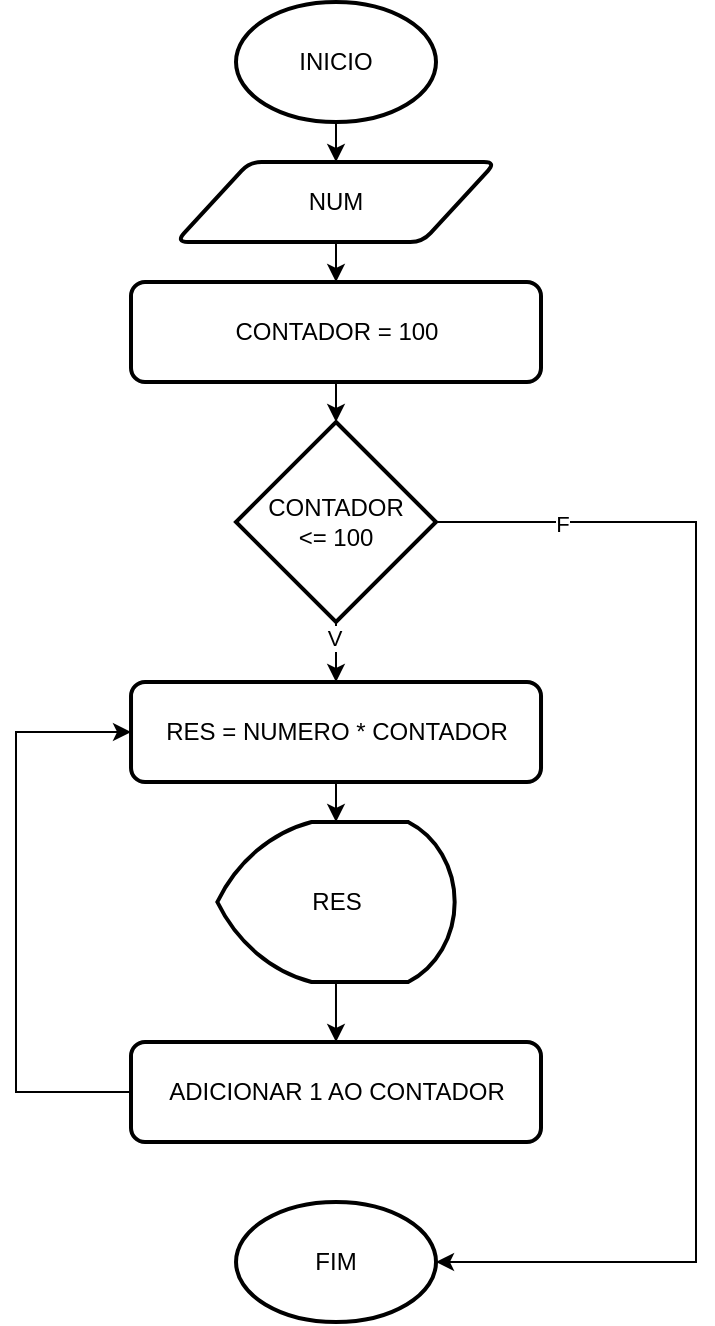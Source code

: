 <mxfile version="25.0.3" pages="3">
  <diagram name="1-100" id="vIuGvOJf50xkWK8vlyRM">
    <mxGraphModel dx="880" dy="434" grid="1" gridSize="10" guides="1" tooltips="1" connect="1" arrows="1" fold="1" page="1" pageScale="1" pageWidth="827" pageHeight="1169" math="0" shadow="0">
      <root>
        <mxCell id="0" />
        <mxCell id="1" parent="0" />
        <mxCell id="6ZHHMiEnEk9a4sFrNEVZ-20" style="edgeStyle=orthogonalEdgeStyle;rounded=0;orthogonalLoop=1;jettySize=auto;html=1;exitX=0.5;exitY=1;exitDx=0;exitDy=0;exitPerimeter=0;entryX=0.5;entryY=0;entryDx=0;entryDy=0;" edge="1" parent="1" source="6ZHHMiEnEk9a4sFrNEVZ-1" target="6ZHHMiEnEk9a4sFrNEVZ-3">
          <mxGeometry relative="1" as="geometry" />
        </mxCell>
        <mxCell id="6ZHHMiEnEk9a4sFrNEVZ-1" value="&lt;font style=&quot;vertical-align: inherit;&quot;&gt;&lt;font style=&quot;vertical-align: inherit;&quot;&gt;INICIO&lt;/font&gt;&lt;/font&gt;" style="strokeWidth=2;html=1;shape=mxgraph.flowchart.start_1;whiteSpace=wrap;" vertex="1" parent="1">
          <mxGeometry x="380" y="30" width="100" height="60" as="geometry" />
        </mxCell>
        <mxCell id="6ZHHMiEnEk9a4sFrNEVZ-2" value="&lt;font style=&quot;vertical-align: inherit;&quot;&gt;&lt;font style=&quot;vertical-align: inherit;&quot;&gt;FIM&lt;/font&gt;&lt;/font&gt;" style="strokeWidth=2;html=1;shape=mxgraph.flowchart.start_1;whiteSpace=wrap;" vertex="1" parent="1">
          <mxGeometry x="380.01" y="630" width="100" height="60" as="geometry" />
        </mxCell>
        <mxCell id="6ZHHMiEnEk9a4sFrNEVZ-21" style="edgeStyle=orthogonalEdgeStyle;rounded=0;orthogonalLoop=1;jettySize=auto;html=1;exitX=0.5;exitY=1;exitDx=0;exitDy=0;entryX=0.5;entryY=0;entryDx=0;entryDy=0;" edge="1" parent="1" source="6ZHHMiEnEk9a4sFrNEVZ-3" target="6ZHHMiEnEk9a4sFrNEVZ-4">
          <mxGeometry relative="1" as="geometry" />
        </mxCell>
        <mxCell id="6ZHHMiEnEk9a4sFrNEVZ-3" value="&lt;font style=&quot;vertical-align: inherit;&quot;&gt;&lt;font style=&quot;vertical-align: inherit;&quot;&gt;NUM&lt;/font&gt;&lt;/font&gt;" style="shape=parallelogram;html=1;strokeWidth=2;perimeter=parallelogramPerimeter;whiteSpace=wrap;rounded=1;arcSize=12;size=0.23;" vertex="1" parent="1">
          <mxGeometry x="350" y="110" width="160" height="40" as="geometry" />
        </mxCell>
        <mxCell id="6ZHHMiEnEk9a4sFrNEVZ-22" style="edgeStyle=orthogonalEdgeStyle;rounded=0;orthogonalLoop=1;jettySize=auto;html=1;exitX=0.5;exitY=1;exitDx=0;exitDy=0;" edge="1" parent="1" source="6ZHHMiEnEk9a4sFrNEVZ-4" target="6ZHHMiEnEk9a4sFrNEVZ-5">
          <mxGeometry relative="1" as="geometry" />
        </mxCell>
        <mxCell id="6ZHHMiEnEk9a4sFrNEVZ-4" value="&lt;font style=&quot;vertical-align: inherit;&quot;&gt;&lt;font style=&quot;vertical-align: inherit;&quot;&gt;CONTADOR = 100&lt;/font&gt;&lt;/font&gt;" style="rounded=1;whiteSpace=wrap;html=1;absoluteArcSize=1;arcSize=14;strokeWidth=2;" vertex="1" parent="1">
          <mxGeometry x="327.5" y="170" width="205" height="50" as="geometry" />
        </mxCell>
        <mxCell id="6ZHHMiEnEk9a4sFrNEVZ-16" style="edgeStyle=orthogonalEdgeStyle;rounded=0;orthogonalLoop=1;jettySize=auto;html=1;exitX=0.5;exitY=1;exitDx=0;exitDy=0;exitPerimeter=0;entryX=0.5;entryY=0;entryDx=0;entryDy=0;" edge="1" parent="1" source="6ZHHMiEnEk9a4sFrNEVZ-5" target="6ZHHMiEnEk9a4sFrNEVZ-8">
          <mxGeometry relative="1" as="geometry" />
        </mxCell>
        <mxCell id="6ZHHMiEnEk9a4sFrNEVZ-17" value="&lt;font style=&quot;vertical-align: inherit;&quot;&gt;&lt;font style=&quot;vertical-align: inherit;&quot;&gt;V&lt;/font&gt;&lt;/font&gt;" style="edgeLabel;html=1;align=center;verticalAlign=middle;resizable=0;points=[];" vertex="1" connectable="0" parent="6ZHHMiEnEk9a4sFrNEVZ-16">
          <mxGeometry x="-0.5" y="-1" relative="1" as="geometry">
            <mxPoint as="offset" />
          </mxGeometry>
        </mxCell>
        <mxCell id="6ZHHMiEnEk9a4sFrNEVZ-5" value="&lt;font style=&quot;vertical-align: inherit;&quot;&gt;&lt;font style=&quot;vertical-align: inherit;&quot;&gt;&lt;font style=&quot;vertical-align: inherit;&quot;&gt;&lt;font style=&quot;vertical-align: inherit;&quot;&gt;&lt;font style=&quot;vertical-align: inherit;&quot;&gt;&lt;font style=&quot;vertical-align: inherit;&quot;&gt;CONTADOR&lt;/font&gt;&lt;/font&gt;&lt;/font&gt;&lt;/font&gt;&lt;/font&gt;&lt;/font&gt;&lt;div&gt;&lt;font style=&quot;vertical-align: inherit;&quot;&gt;&lt;font style=&quot;vertical-align: inherit;&quot;&gt;&lt;font style=&quot;vertical-align: inherit;&quot;&gt;&lt;font style=&quot;vertical-align: inherit;&quot;&gt;&amp;lt;= 100&lt;/font&gt;&lt;/font&gt;&lt;/font&gt;&lt;/font&gt;&lt;/div&gt;" style="strokeWidth=2;html=1;shape=mxgraph.flowchart.decision;whiteSpace=wrap;" vertex="1" parent="1">
          <mxGeometry x="380" y="240" width="100" height="100" as="geometry" />
        </mxCell>
        <mxCell id="6ZHHMiEnEk9a4sFrNEVZ-6" style="edgeStyle=orthogonalEdgeStyle;rounded=0;orthogonalLoop=1;jettySize=auto;html=1;exitX=1;exitY=0.5;exitDx=0;exitDy=0;exitPerimeter=0;entryX=1;entryY=0.5;entryDx=0;entryDy=0;entryPerimeter=0;" edge="1" parent="1" source="6ZHHMiEnEk9a4sFrNEVZ-5" target="6ZHHMiEnEk9a4sFrNEVZ-2">
          <mxGeometry relative="1" as="geometry">
            <Array as="points">
              <mxPoint x="610" y="290" />
              <mxPoint x="610" y="660" />
            </Array>
          </mxGeometry>
        </mxCell>
        <mxCell id="6ZHHMiEnEk9a4sFrNEVZ-7" value="&lt;font style=&quot;vertical-align: inherit;&quot;&gt;&lt;font style=&quot;vertical-align: inherit;&quot;&gt;F&lt;/font&gt;&lt;/font&gt;" style="edgeLabel;html=1;align=center;verticalAlign=middle;resizable=0;points=[];" vertex="1" connectable="0" parent="6ZHHMiEnEk9a4sFrNEVZ-6">
          <mxGeometry x="-0.8" y="-1" relative="1" as="geometry">
            <mxPoint as="offset" />
          </mxGeometry>
        </mxCell>
        <mxCell id="6ZHHMiEnEk9a4sFrNEVZ-8" value="&lt;font style=&quot;vertical-align: inherit;&quot;&gt;&lt;font style=&quot;vertical-align: inherit;&quot;&gt;&lt;font style=&quot;vertical-align: inherit;&quot;&gt;&lt;font style=&quot;vertical-align: inherit;&quot;&gt;RES = NUMERO * CONTADOR&lt;/font&gt;&lt;/font&gt;&lt;/font&gt;&lt;/font&gt;" style="rounded=1;whiteSpace=wrap;html=1;absoluteArcSize=1;arcSize=14;strokeWidth=2;" vertex="1" parent="1">
          <mxGeometry x="327.51" y="370" width="205" height="50" as="geometry" />
        </mxCell>
        <mxCell id="6ZHHMiEnEk9a4sFrNEVZ-19" style="edgeStyle=orthogonalEdgeStyle;rounded=0;orthogonalLoop=1;jettySize=auto;html=1;exitX=0.5;exitY=1;exitDx=0;exitDy=0;exitPerimeter=0;entryX=0.5;entryY=0;entryDx=0;entryDy=0;" edge="1" parent="1" source="6ZHHMiEnEk9a4sFrNEVZ-9" target="6ZHHMiEnEk9a4sFrNEVZ-13">
          <mxGeometry relative="1" as="geometry" />
        </mxCell>
        <mxCell id="6ZHHMiEnEk9a4sFrNEVZ-9" value="&lt;font style=&quot;vertical-align: inherit;&quot;&gt;&lt;font style=&quot;vertical-align: inherit;&quot;&gt;RES&lt;/font&gt;&lt;/font&gt;" style="strokeWidth=2;html=1;shape=mxgraph.flowchart.display;whiteSpace=wrap;" vertex="1" parent="1">
          <mxGeometry x="370.66" y="440" width="118.67" height="80" as="geometry" />
        </mxCell>
        <mxCell id="6ZHHMiEnEk9a4sFrNEVZ-14" style="edgeStyle=orthogonalEdgeStyle;rounded=0;orthogonalLoop=1;jettySize=auto;html=1;exitX=0;exitY=0.5;exitDx=0;exitDy=0;entryX=0;entryY=0.5;entryDx=0;entryDy=0;" edge="1" parent="1" source="6ZHHMiEnEk9a4sFrNEVZ-13" target="6ZHHMiEnEk9a4sFrNEVZ-8">
          <mxGeometry relative="1" as="geometry">
            <Array as="points">
              <mxPoint x="270" y="575" />
              <mxPoint x="270" y="395" />
            </Array>
          </mxGeometry>
        </mxCell>
        <mxCell id="6ZHHMiEnEk9a4sFrNEVZ-13" value="&lt;font style=&quot;vertical-align: inherit;&quot;&gt;&lt;font style=&quot;vertical-align: inherit;&quot;&gt;ADICIONAR 1 AO CONTADOR&lt;/font&gt;&lt;/font&gt;" style="rounded=1;whiteSpace=wrap;html=1;absoluteArcSize=1;arcSize=14;strokeWidth=2;" vertex="1" parent="1">
          <mxGeometry x="327.5" y="550" width="205" height="50" as="geometry" />
        </mxCell>
        <mxCell id="6ZHHMiEnEk9a4sFrNEVZ-18" style="edgeStyle=orthogonalEdgeStyle;rounded=0;orthogonalLoop=1;jettySize=auto;html=1;exitX=0.5;exitY=1;exitDx=0;exitDy=0;entryX=0.5;entryY=0;entryDx=0;entryDy=0;entryPerimeter=0;" edge="1" parent="1" source="6ZHHMiEnEk9a4sFrNEVZ-8" target="6ZHHMiEnEk9a4sFrNEVZ-9">
          <mxGeometry relative="1" as="geometry" />
        </mxCell>
      </root>
    </mxGraphModel>
  </diagram>
  <diagram id="1KHWnRXE8ElReZ8HTYvy" name="100-1">
    <mxGraphModel dx="880" dy="434" grid="1" gridSize="10" guides="1" tooltips="1" connect="1" arrows="1" fold="1" page="1" pageScale="1" pageWidth="827" pageHeight="1169" math="0" shadow="0">
      <root>
        <mxCell id="0" />
        <mxCell id="1" parent="0" />
        <mxCell id="fywd8Z4WsXn7qn1K1Gyx-1" style="edgeStyle=orthogonalEdgeStyle;rounded=0;orthogonalLoop=1;jettySize=auto;html=1;exitX=0.5;exitY=1;exitDx=0;exitDy=0;exitPerimeter=0;entryX=0.5;entryY=0;entryDx=0;entryDy=0;" edge="1" parent="1" source="fywd8Z4WsXn7qn1K1Gyx-2" target="fywd8Z4WsXn7qn1K1Gyx-5">
          <mxGeometry relative="1" as="geometry" />
        </mxCell>
        <mxCell id="fywd8Z4WsXn7qn1K1Gyx-2" value="&lt;font style=&quot;vertical-align: inherit;&quot;&gt;&lt;font style=&quot;vertical-align: inherit;&quot;&gt;INICIO&lt;/font&gt;&lt;/font&gt;" style="strokeWidth=2;html=1;shape=mxgraph.flowchart.start_1;whiteSpace=wrap;" vertex="1" parent="1">
          <mxGeometry x="380" y="30" width="100" height="60" as="geometry" />
        </mxCell>
        <mxCell id="fywd8Z4WsXn7qn1K1Gyx-3" value="&lt;font style=&quot;vertical-align: inherit;&quot;&gt;&lt;font style=&quot;vertical-align: inherit;&quot;&gt;FIM&lt;/font&gt;&lt;/font&gt;" style="strokeWidth=2;html=1;shape=mxgraph.flowchart.start_1;whiteSpace=wrap;" vertex="1" parent="1">
          <mxGeometry x="380.01" y="630" width="100" height="60" as="geometry" />
        </mxCell>
        <mxCell id="fywd8Z4WsXn7qn1K1Gyx-4" style="edgeStyle=orthogonalEdgeStyle;rounded=0;orthogonalLoop=1;jettySize=auto;html=1;exitX=0.5;exitY=1;exitDx=0;exitDy=0;entryX=0.5;entryY=0;entryDx=0;entryDy=0;" edge="1" parent="1" source="fywd8Z4WsXn7qn1K1Gyx-5" target="fywd8Z4WsXn7qn1K1Gyx-7">
          <mxGeometry relative="1" as="geometry" />
        </mxCell>
        <mxCell id="fywd8Z4WsXn7qn1K1Gyx-5" value="&lt;font style=&quot;vertical-align: inherit;&quot;&gt;&lt;font style=&quot;vertical-align: inherit;&quot;&gt;NUM&lt;/font&gt;&lt;/font&gt;" style="shape=parallelogram;html=1;strokeWidth=2;perimeter=parallelogramPerimeter;whiteSpace=wrap;rounded=1;arcSize=12;size=0.23;" vertex="1" parent="1">
          <mxGeometry x="350" y="110" width="160" height="40" as="geometry" />
        </mxCell>
        <mxCell id="fywd8Z4WsXn7qn1K1Gyx-6" style="edgeStyle=orthogonalEdgeStyle;rounded=0;orthogonalLoop=1;jettySize=auto;html=1;exitX=0.5;exitY=1;exitDx=0;exitDy=0;" edge="1" parent="1" source="fywd8Z4WsXn7qn1K1Gyx-7" target="fywd8Z4WsXn7qn1K1Gyx-10">
          <mxGeometry relative="1" as="geometry" />
        </mxCell>
        <mxCell id="fywd8Z4WsXn7qn1K1Gyx-7" value="&lt;font style=&quot;vertical-align: inherit;&quot;&gt;&lt;font style=&quot;vertical-align: inherit;&quot;&gt;CONTADOR = 1&lt;/font&gt;&lt;/font&gt;" style="rounded=1;whiteSpace=wrap;html=1;absoluteArcSize=1;arcSize=14;strokeWidth=2;" vertex="1" parent="1">
          <mxGeometry x="327.5" y="170" width="205" height="50" as="geometry" />
        </mxCell>
        <mxCell id="fywd8Z4WsXn7qn1K1Gyx-8" style="edgeStyle=orthogonalEdgeStyle;rounded=0;orthogonalLoop=1;jettySize=auto;html=1;exitX=0.5;exitY=1;exitDx=0;exitDy=0;exitPerimeter=0;entryX=0.5;entryY=0;entryDx=0;entryDy=0;" edge="1" parent="1" source="fywd8Z4WsXn7qn1K1Gyx-10" target="fywd8Z4WsXn7qn1K1Gyx-13">
          <mxGeometry relative="1" as="geometry" />
        </mxCell>
        <mxCell id="fywd8Z4WsXn7qn1K1Gyx-9" value="&lt;font style=&quot;vertical-align: inherit;&quot;&gt;&lt;font style=&quot;vertical-align: inherit;&quot;&gt;V&lt;/font&gt;&lt;/font&gt;" style="edgeLabel;html=1;align=center;verticalAlign=middle;resizable=0;points=[];" vertex="1" connectable="0" parent="fywd8Z4WsXn7qn1K1Gyx-8">
          <mxGeometry x="-0.5" y="-1" relative="1" as="geometry">
            <mxPoint as="offset" />
          </mxGeometry>
        </mxCell>
        <mxCell id="fywd8Z4WsXn7qn1K1Gyx-10" value="&lt;font style=&quot;vertical-align: inherit;&quot;&gt;&lt;font style=&quot;vertical-align: inherit;&quot;&gt;&lt;font style=&quot;vertical-align: inherit;&quot;&gt;&lt;font style=&quot;vertical-align: inherit;&quot;&gt;&lt;font style=&quot;vertical-align: inherit;&quot;&gt;&lt;font style=&quot;vertical-align: inherit;&quot;&gt;CONTADOR&lt;/font&gt;&lt;/font&gt;&lt;/font&gt;&lt;/font&gt;&lt;/font&gt;&lt;/font&gt;&lt;div&gt;&lt;font style=&quot;vertical-align: inherit;&quot;&gt;&lt;font style=&quot;vertical-align: inherit;&quot;&gt;&lt;font style=&quot;vertical-align: inherit;&quot;&gt;&lt;font style=&quot;vertical-align: inherit;&quot;&gt;&amp;gt;= 1&lt;/font&gt;&lt;/font&gt;&lt;/font&gt;&lt;/font&gt;&lt;/div&gt;" style="strokeWidth=2;html=1;shape=mxgraph.flowchart.decision;whiteSpace=wrap;" vertex="1" parent="1">
          <mxGeometry x="380" y="240" width="100" height="100" as="geometry" />
        </mxCell>
        <mxCell id="fywd8Z4WsXn7qn1K1Gyx-11" style="edgeStyle=orthogonalEdgeStyle;rounded=0;orthogonalLoop=1;jettySize=auto;html=1;exitX=1;exitY=0.5;exitDx=0;exitDy=0;exitPerimeter=0;entryX=1;entryY=0.5;entryDx=0;entryDy=0;entryPerimeter=0;" edge="1" parent="1" source="fywd8Z4WsXn7qn1K1Gyx-10" target="fywd8Z4WsXn7qn1K1Gyx-3">
          <mxGeometry relative="1" as="geometry">
            <Array as="points">
              <mxPoint x="610" y="290" />
              <mxPoint x="610" y="660" />
            </Array>
          </mxGeometry>
        </mxCell>
        <mxCell id="fywd8Z4WsXn7qn1K1Gyx-12" value="&lt;font style=&quot;vertical-align: inherit;&quot;&gt;&lt;font style=&quot;vertical-align: inherit;&quot;&gt;F&lt;/font&gt;&lt;/font&gt;" style="edgeLabel;html=1;align=center;verticalAlign=middle;resizable=0;points=[];" vertex="1" connectable="0" parent="fywd8Z4WsXn7qn1K1Gyx-11">
          <mxGeometry x="-0.8" y="-1" relative="1" as="geometry">
            <mxPoint as="offset" />
          </mxGeometry>
        </mxCell>
        <mxCell id="fywd8Z4WsXn7qn1K1Gyx-13" value="&lt;font style=&quot;vertical-align: inherit;&quot;&gt;&lt;font style=&quot;vertical-align: inherit;&quot;&gt;&lt;font style=&quot;vertical-align: inherit;&quot;&gt;&lt;font style=&quot;vertical-align: inherit;&quot;&gt;RES = NUMERO * CONTADOR&lt;/font&gt;&lt;/font&gt;&lt;/font&gt;&lt;/font&gt;" style="rounded=1;whiteSpace=wrap;html=1;absoluteArcSize=1;arcSize=14;strokeWidth=2;" vertex="1" parent="1">
          <mxGeometry x="327.51" y="370" width="205" height="50" as="geometry" />
        </mxCell>
        <mxCell id="fywd8Z4WsXn7qn1K1Gyx-14" style="edgeStyle=orthogonalEdgeStyle;rounded=0;orthogonalLoop=1;jettySize=auto;html=1;exitX=0.5;exitY=1;exitDx=0;exitDy=0;exitPerimeter=0;entryX=0.5;entryY=0;entryDx=0;entryDy=0;" edge="1" parent="1" source="fywd8Z4WsXn7qn1K1Gyx-15" target="fywd8Z4WsXn7qn1K1Gyx-17">
          <mxGeometry relative="1" as="geometry" />
        </mxCell>
        <mxCell id="fywd8Z4WsXn7qn1K1Gyx-15" value="&lt;font style=&quot;vertical-align: inherit;&quot;&gt;&lt;font style=&quot;vertical-align: inherit;&quot;&gt;RES&lt;/font&gt;&lt;/font&gt;" style="strokeWidth=2;html=1;shape=mxgraph.flowchart.display;whiteSpace=wrap;" vertex="1" parent="1">
          <mxGeometry x="370.66" y="440" width="118.67" height="80" as="geometry" />
        </mxCell>
        <mxCell id="fywd8Z4WsXn7qn1K1Gyx-16" style="edgeStyle=orthogonalEdgeStyle;rounded=0;orthogonalLoop=1;jettySize=auto;html=1;exitX=0;exitY=0.5;exitDx=0;exitDy=0;entryX=0;entryY=0.5;entryDx=0;entryDy=0;" edge="1" parent="1" source="fywd8Z4WsXn7qn1K1Gyx-17" target="fywd8Z4WsXn7qn1K1Gyx-13">
          <mxGeometry relative="1" as="geometry">
            <Array as="points">
              <mxPoint x="270" y="575" />
              <mxPoint x="270" y="395" />
            </Array>
          </mxGeometry>
        </mxCell>
        <mxCell id="fywd8Z4WsXn7qn1K1Gyx-17" value="&lt;font style=&quot;vertical-align: inherit;&quot;&gt;&lt;font style=&quot;vertical-align: inherit;&quot;&gt;SUBTRAIR 1 DO CONTADOR&lt;/font&gt;&lt;/font&gt;" style="rounded=1;whiteSpace=wrap;html=1;absoluteArcSize=1;arcSize=14;strokeWidth=2;" vertex="1" parent="1">
          <mxGeometry x="327.5" y="550" width="205" height="50" as="geometry" />
        </mxCell>
        <mxCell id="fywd8Z4WsXn7qn1K1Gyx-18" style="edgeStyle=orthogonalEdgeStyle;rounded=0;orthogonalLoop=1;jettySize=auto;html=1;exitX=0.5;exitY=1;exitDx=0;exitDy=0;entryX=0.5;entryY=0;entryDx=0;entryDy=0;entryPerimeter=0;" edge="1" parent="1" source="fywd8Z4WsXn7qn1K1Gyx-13" target="fywd8Z4WsXn7qn1K1Gyx-15">
          <mxGeometry relative="1" as="geometry" />
        </mxCell>
      </root>
    </mxGraphModel>
  </diagram>
  <diagram id="NtjZgbdpNeAHeNPHUl37" name="1-100*2">
    <mxGraphModel dx="880" dy="434" grid="1" gridSize="10" guides="1" tooltips="1" connect="1" arrows="1" fold="1" page="1" pageScale="1" pageWidth="827" pageHeight="1169" math="0" shadow="0">
      <root>
        <mxCell id="0" />
        <mxCell id="1" parent="0" />
        <mxCell id="H9jZ6Bg5CpA6S6Y_sAjE-1" style="edgeStyle=orthogonalEdgeStyle;rounded=0;orthogonalLoop=1;jettySize=auto;html=1;exitX=0.5;exitY=1;exitDx=0;exitDy=0;exitPerimeter=0;entryX=0.5;entryY=0;entryDx=0;entryDy=0;" edge="1" parent="1" source="H9jZ6Bg5CpA6S6Y_sAjE-2" target="H9jZ6Bg5CpA6S6Y_sAjE-5">
          <mxGeometry relative="1" as="geometry" />
        </mxCell>
        <mxCell id="H9jZ6Bg5CpA6S6Y_sAjE-2" value="&lt;font style=&quot;vertical-align: inherit;&quot;&gt;&lt;font style=&quot;vertical-align: inherit;&quot;&gt;INICIO&lt;/font&gt;&lt;/font&gt;" style="strokeWidth=2;html=1;shape=mxgraph.flowchart.start_1;whiteSpace=wrap;" vertex="1" parent="1">
          <mxGeometry x="380" y="30" width="100" height="60" as="geometry" />
        </mxCell>
        <mxCell id="H9jZ6Bg5CpA6S6Y_sAjE-3" value="&lt;font style=&quot;vertical-align: inherit;&quot;&gt;&lt;font style=&quot;vertical-align: inherit;&quot;&gt;FIM&lt;/font&gt;&lt;/font&gt;" style="strokeWidth=2;html=1;shape=mxgraph.flowchart.start_1;whiteSpace=wrap;" vertex="1" parent="1">
          <mxGeometry x="380.01" y="630" width="100" height="60" as="geometry" />
        </mxCell>
        <mxCell id="H9jZ6Bg5CpA6S6Y_sAjE-4" style="edgeStyle=orthogonalEdgeStyle;rounded=0;orthogonalLoop=1;jettySize=auto;html=1;exitX=0.5;exitY=1;exitDx=0;exitDy=0;entryX=0.5;entryY=0;entryDx=0;entryDy=0;" edge="1" parent="1" source="H9jZ6Bg5CpA6S6Y_sAjE-5" target="H9jZ6Bg5CpA6S6Y_sAjE-7">
          <mxGeometry relative="1" as="geometry" />
        </mxCell>
        <mxCell id="H9jZ6Bg5CpA6S6Y_sAjE-5" value="&lt;font style=&quot;vertical-align: inherit;&quot;&gt;&lt;font style=&quot;vertical-align: inherit;&quot;&gt;NUM&lt;/font&gt;&lt;/font&gt;" style="shape=parallelogram;html=1;strokeWidth=2;perimeter=parallelogramPerimeter;whiteSpace=wrap;rounded=1;arcSize=12;size=0.23;" vertex="1" parent="1">
          <mxGeometry x="350" y="110" width="160" height="40" as="geometry" />
        </mxCell>
        <mxCell id="H9jZ6Bg5CpA6S6Y_sAjE-6" style="edgeStyle=orthogonalEdgeStyle;rounded=0;orthogonalLoop=1;jettySize=auto;html=1;exitX=0.5;exitY=1;exitDx=0;exitDy=0;" edge="1" parent="1" source="H9jZ6Bg5CpA6S6Y_sAjE-7" target="H9jZ6Bg5CpA6S6Y_sAjE-10">
          <mxGeometry relative="1" as="geometry" />
        </mxCell>
        <mxCell id="H9jZ6Bg5CpA6S6Y_sAjE-7" value="&lt;font style=&quot;vertical-align: inherit;&quot;&gt;&lt;font style=&quot;vertical-align: inherit;&quot;&gt;CONTADOR = 100&lt;/font&gt;&lt;/font&gt;" style="rounded=1;whiteSpace=wrap;html=1;absoluteArcSize=1;arcSize=14;strokeWidth=2;" vertex="1" parent="1">
          <mxGeometry x="327.5" y="170" width="205" height="50" as="geometry" />
        </mxCell>
        <mxCell id="H9jZ6Bg5CpA6S6Y_sAjE-8" style="edgeStyle=orthogonalEdgeStyle;rounded=0;orthogonalLoop=1;jettySize=auto;html=1;exitX=0.5;exitY=1;exitDx=0;exitDy=0;exitPerimeter=0;entryX=0.5;entryY=0;entryDx=0;entryDy=0;" edge="1" parent="1" source="H9jZ6Bg5CpA6S6Y_sAjE-10" target="H9jZ6Bg5CpA6S6Y_sAjE-13">
          <mxGeometry relative="1" as="geometry" />
        </mxCell>
        <mxCell id="H9jZ6Bg5CpA6S6Y_sAjE-9" value="&lt;font style=&quot;vertical-align: inherit;&quot;&gt;&lt;font style=&quot;vertical-align: inherit;&quot;&gt;V&lt;/font&gt;&lt;/font&gt;" style="edgeLabel;html=1;align=center;verticalAlign=middle;resizable=0;points=[];" vertex="1" connectable="0" parent="H9jZ6Bg5CpA6S6Y_sAjE-8">
          <mxGeometry x="-0.5" y="-1" relative="1" as="geometry">
            <mxPoint as="offset" />
          </mxGeometry>
        </mxCell>
        <mxCell id="H9jZ6Bg5CpA6S6Y_sAjE-10" value="&lt;font style=&quot;vertical-align: inherit;&quot;&gt;&lt;font style=&quot;vertical-align: inherit;&quot;&gt;&lt;font style=&quot;vertical-align: inherit;&quot;&gt;&lt;font style=&quot;vertical-align: inherit;&quot;&gt;&lt;font style=&quot;vertical-align: inherit;&quot;&gt;&lt;font style=&quot;vertical-align: inherit;&quot;&gt;CONTADOR&lt;/font&gt;&lt;/font&gt;&lt;/font&gt;&lt;/font&gt;&lt;/font&gt;&lt;/font&gt;&lt;div&gt;&lt;font style=&quot;vertical-align: inherit;&quot;&gt;&lt;font style=&quot;vertical-align: inherit;&quot;&gt;&lt;font style=&quot;vertical-align: inherit;&quot;&gt;&lt;font style=&quot;vertical-align: inherit;&quot;&gt;&amp;lt;= 100&lt;/font&gt;&lt;/font&gt;&lt;/font&gt;&lt;/font&gt;&lt;/div&gt;" style="strokeWidth=2;html=1;shape=mxgraph.flowchart.decision;whiteSpace=wrap;" vertex="1" parent="1">
          <mxGeometry x="380" y="240" width="100" height="100" as="geometry" />
        </mxCell>
        <mxCell id="H9jZ6Bg5CpA6S6Y_sAjE-11" style="edgeStyle=orthogonalEdgeStyle;rounded=0;orthogonalLoop=1;jettySize=auto;html=1;exitX=1;exitY=0.5;exitDx=0;exitDy=0;exitPerimeter=0;entryX=1;entryY=0.5;entryDx=0;entryDy=0;entryPerimeter=0;" edge="1" parent="1" source="H9jZ6Bg5CpA6S6Y_sAjE-10" target="H9jZ6Bg5CpA6S6Y_sAjE-3">
          <mxGeometry relative="1" as="geometry">
            <Array as="points">
              <mxPoint x="610" y="290" />
              <mxPoint x="610" y="660" />
            </Array>
          </mxGeometry>
        </mxCell>
        <mxCell id="H9jZ6Bg5CpA6S6Y_sAjE-12" value="&lt;font style=&quot;vertical-align: inherit;&quot;&gt;&lt;font style=&quot;vertical-align: inherit;&quot;&gt;F&lt;/font&gt;&lt;/font&gt;" style="edgeLabel;html=1;align=center;verticalAlign=middle;resizable=0;points=[];" vertex="1" connectable="0" parent="H9jZ6Bg5CpA6S6Y_sAjE-11">
          <mxGeometry x="-0.8" y="-1" relative="1" as="geometry">
            <mxPoint as="offset" />
          </mxGeometry>
        </mxCell>
        <mxCell id="H9jZ6Bg5CpA6S6Y_sAjE-13" value="&lt;font style=&quot;vertical-align: inherit;&quot;&gt;&lt;font style=&quot;vertical-align: inherit;&quot;&gt;&lt;font style=&quot;vertical-align: inherit;&quot;&gt;&lt;font style=&quot;vertical-align: inherit;&quot;&gt;RES = NUMERO * CONTADOR&lt;/font&gt;&lt;/font&gt;&lt;/font&gt;&lt;/font&gt;" style="rounded=1;whiteSpace=wrap;html=1;absoluteArcSize=1;arcSize=14;strokeWidth=2;" vertex="1" parent="1">
          <mxGeometry x="327.51" y="370" width="205" height="50" as="geometry" />
        </mxCell>
        <mxCell id="H9jZ6Bg5CpA6S6Y_sAjE-14" style="edgeStyle=orthogonalEdgeStyle;rounded=0;orthogonalLoop=1;jettySize=auto;html=1;exitX=0.5;exitY=1;exitDx=0;exitDy=0;exitPerimeter=0;entryX=0.5;entryY=0;entryDx=0;entryDy=0;" edge="1" parent="1" source="H9jZ6Bg5CpA6S6Y_sAjE-15" target="H9jZ6Bg5CpA6S6Y_sAjE-17">
          <mxGeometry relative="1" as="geometry" />
        </mxCell>
        <mxCell id="H9jZ6Bg5CpA6S6Y_sAjE-15" value="&lt;font style=&quot;vertical-align: inherit;&quot;&gt;&lt;font style=&quot;vertical-align: inherit;&quot;&gt;RES&lt;/font&gt;&lt;/font&gt;" style="strokeWidth=2;html=1;shape=mxgraph.flowchart.display;whiteSpace=wrap;" vertex="1" parent="1">
          <mxGeometry x="370.66" y="440" width="118.67" height="80" as="geometry" />
        </mxCell>
        <mxCell id="H9jZ6Bg5CpA6S6Y_sAjE-16" style="edgeStyle=orthogonalEdgeStyle;rounded=0;orthogonalLoop=1;jettySize=auto;html=1;exitX=0;exitY=0.5;exitDx=0;exitDy=0;entryX=0;entryY=0.5;entryDx=0;entryDy=0;" edge="1" parent="1" source="H9jZ6Bg5CpA6S6Y_sAjE-17" target="H9jZ6Bg5CpA6S6Y_sAjE-13">
          <mxGeometry relative="1" as="geometry">
            <Array as="points">
              <mxPoint x="270" y="575" />
              <mxPoint x="270" y="395" />
            </Array>
          </mxGeometry>
        </mxCell>
        <mxCell id="H9jZ6Bg5CpA6S6Y_sAjE-17" value="&lt;font style=&quot;vertical-align: inherit;&quot;&gt;&lt;font style=&quot;vertical-align: inherit;&quot;&gt;ADICIONAR 2 AO CONTADOR&lt;/font&gt;&lt;/font&gt;" style="rounded=1;whiteSpace=wrap;html=1;absoluteArcSize=1;arcSize=14;strokeWidth=2;" vertex="1" parent="1">
          <mxGeometry x="327.5" y="550" width="205" height="50" as="geometry" />
        </mxCell>
        <mxCell id="H9jZ6Bg5CpA6S6Y_sAjE-18" style="edgeStyle=orthogonalEdgeStyle;rounded=0;orthogonalLoop=1;jettySize=auto;html=1;exitX=0.5;exitY=1;exitDx=0;exitDy=0;entryX=0.5;entryY=0;entryDx=0;entryDy=0;entryPerimeter=0;" edge="1" parent="1" source="H9jZ6Bg5CpA6S6Y_sAjE-13" target="H9jZ6Bg5CpA6S6Y_sAjE-15">
          <mxGeometry relative="1" as="geometry" />
        </mxCell>
      </root>
    </mxGraphModel>
  </diagram>
</mxfile>

